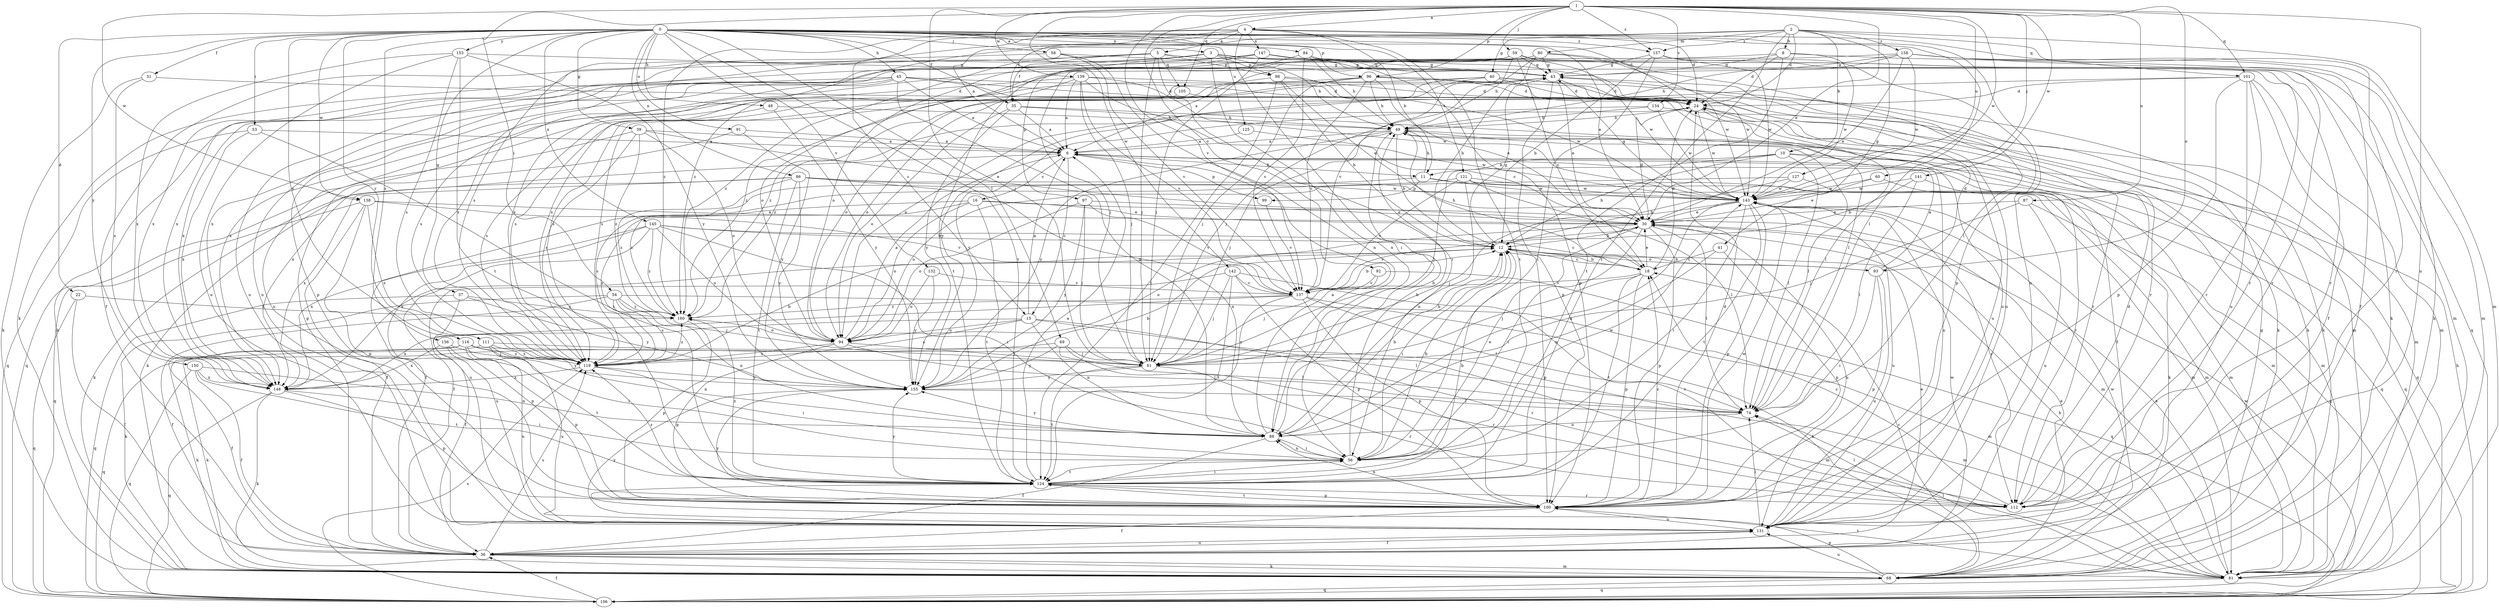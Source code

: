 strict digraph  {
0;
1;
2;
3;
4;
5;
6;
8;
10;
11;
12;
15;
16;
18;
22;
24;
30;
31;
35;
36;
37;
39;
40;
41;
43;
45;
48;
49;
53;
54;
56;
58;
59;
60;
61;
68;
69;
74;
80;
81;
84;
86;
87;
88;
91;
92;
93;
94;
96;
97;
98;
99;
100;
101;
105;
106;
111;
112;
116;
119;
121;
124;
125;
127;
131;
132;
134;
137;
138;
139;
141;
142;
143;
145;
147;
148;
150;
153;
155;
156;
157;
158;
160;
0 -> 3  [label=a];
0 -> 22  [label=d];
0 -> 24  [label=d];
0 -> 30  [label=e];
0 -> 31  [label=f];
0 -> 35  [label=f];
0 -> 37  [label=g];
0 -> 39  [label=g];
0 -> 45  [label=h];
0 -> 48  [label=h];
0 -> 53  [label=i];
0 -> 58  [label=j];
0 -> 69  [label=l];
0 -> 74  [label=l];
0 -> 84  [label=n];
0 -> 86  [label=n];
0 -> 91  [label=o];
0 -> 96  [label=p];
0 -> 101  [label=q];
0 -> 111  [label=r];
0 -> 116  [label=s];
0 -> 121  [label=t];
0 -> 124  [label=t];
0 -> 125  [label=u];
0 -> 132  [label=v];
0 -> 138  [label=w];
0 -> 145  [label=x];
0 -> 150  [label=y];
0 -> 153  [label=y];
0 -> 156  [label=z];
0 -> 157  [label=z];
1 -> 4  [label=a];
1 -> 30  [label=e];
1 -> 54  [label=i];
1 -> 59  [label=j];
1 -> 60  [label=j];
1 -> 61  [label=j];
1 -> 87  [label=n];
1 -> 92  [label=o];
1 -> 93  [label=o];
1 -> 96  [label=p];
1 -> 101  [label=q];
1 -> 105  [label=q];
1 -> 127  [label=u];
1 -> 131  [label=u];
1 -> 134  [label=v];
1 -> 137  [label=v];
1 -> 138  [label=w];
1 -> 139  [label=w];
1 -> 141  [label=w];
1 -> 142  [label=w];
1 -> 143  [label=w];
1 -> 157  [label=z];
2 -> 8  [label=b];
2 -> 10  [label=b];
2 -> 24  [label=d];
2 -> 40  [label=g];
2 -> 41  [label=g];
2 -> 80  [label=m];
2 -> 81  [label=m];
2 -> 112  [label=r];
2 -> 119  [label=s];
2 -> 124  [label=t];
2 -> 157  [label=z];
2 -> 158  [label=z];
2 -> 160  [label=z];
3 -> 43  [label=g];
3 -> 49  [label=h];
3 -> 68  [label=k];
3 -> 88  [label=n];
3 -> 97  [label=p];
3 -> 98  [label=p];
3 -> 112  [label=r];
3 -> 131  [label=u];
4 -> 5  [label=a];
4 -> 6  [label=a];
4 -> 11  [label=b];
4 -> 15  [label=c];
4 -> 24  [label=d];
4 -> 35  [label=f];
4 -> 56  [label=i];
4 -> 124  [label=t];
4 -> 131  [label=u];
4 -> 147  [label=x];
4 -> 160  [label=z];
5 -> 35  [label=f];
5 -> 56  [label=i];
5 -> 61  [label=j];
5 -> 98  [label=p];
5 -> 105  [label=q];
5 -> 112  [label=r];
5 -> 148  [label=x];
5 -> 160  [label=z];
6 -> 11  [label=b];
6 -> 15  [label=c];
6 -> 16  [label=c];
6 -> 68  [label=k];
6 -> 81  [label=m];
6 -> 99  [label=p];
6 -> 112  [label=r];
8 -> 24  [label=d];
8 -> 43  [label=g];
8 -> 106  [label=q];
8 -> 119  [label=s];
8 -> 124  [label=t];
8 -> 143  [label=w];
10 -> 11  [label=b];
10 -> 12  [label=b];
10 -> 61  [label=j];
10 -> 74  [label=l];
10 -> 81  [label=m];
10 -> 106  [label=q];
11 -> 49  [label=h];
11 -> 99  [label=p];
11 -> 106  [label=q];
11 -> 119  [label=s];
11 -> 143  [label=w];
12 -> 18  [label=c];
12 -> 43  [label=g];
12 -> 56  [label=i];
12 -> 93  [label=o];
12 -> 94  [label=o];
12 -> 100  [label=p];
15 -> 6  [label=a];
15 -> 74  [label=l];
15 -> 88  [label=n];
15 -> 94  [label=o];
15 -> 112  [label=r];
15 -> 119  [label=s];
15 -> 148  [label=x];
16 -> 30  [label=e];
16 -> 36  [label=f];
16 -> 81  [label=m];
16 -> 94  [label=o];
16 -> 119  [label=s];
16 -> 124  [label=t];
18 -> 12  [label=b];
18 -> 24  [label=d];
18 -> 30  [label=e];
18 -> 49  [label=h];
18 -> 61  [label=j];
18 -> 100  [label=p];
18 -> 124  [label=t];
18 -> 137  [label=v];
22 -> 36  [label=f];
22 -> 106  [label=q];
22 -> 160  [label=z];
24 -> 49  [label=h];
24 -> 74  [label=l];
24 -> 131  [label=u];
24 -> 143  [label=w];
24 -> 160  [label=z];
30 -> 12  [label=b];
30 -> 24  [label=d];
30 -> 56  [label=i];
30 -> 74  [label=l];
30 -> 100  [label=p];
30 -> 131  [label=u];
30 -> 137  [label=v];
30 -> 148  [label=x];
31 -> 24  [label=d];
31 -> 68  [label=k];
31 -> 148  [label=x];
35 -> 6  [label=a];
35 -> 49  [label=h];
35 -> 94  [label=o];
35 -> 112  [label=r];
35 -> 155  [label=y];
36 -> 30  [label=e];
36 -> 43  [label=g];
36 -> 68  [label=k];
36 -> 81  [label=m];
36 -> 119  [label=s];
36 -> 131  [label=u];
36 -> 143  [label=w];
37 -> 100  [label=p];
37 -> 106  [label=q];
37 -> 155  [label=y];
37 -> 160  [label=z];
39 -> 6  [label=a];
39 -> 30  [label=e];
39 -> 94  [label=o];
39 -> 106  [label=q];
39 -> 119  [label=s];
39 -> 160  [label=z];
40 -> 24  [label=d];
40 -> 68  [label=k];
40 -> 94  [label=o];
40 -> 112  [label=r];
40 -> 119  [label=s];
40 -> 155  [label=y];
41 -> 18  [label=c];
41 -> 88  [label=n];
41 -> 100  [label=p];
43 -> 24  [label=d];
43 -> 30  [label=e];
43 -> 61  [label=j];
43 -> 68  [label=k];
43 -> 100  [label=p];
43 -> 160  [label=z];
45 -> 6  [label=a];
45 -> 24  [label=d];
45 -> 68  [label=k];
45 -> 74  [label=l];
45 -> 81  [label=m];
45 -> 88  [label=n];
45 -> 100  [label=p];
45 -> 119  [label=s];
45 -> 148  [label=x];
48 -> 49  [label=h];
48 -> 119  [label=s];
48 -> 155  [label=y];
49 -> 6  [label=a];
49 -> 12  [label=b];
49 -> 36  [label=f];
49 -> 61  [label=j];
49 -> 74  [label=l];
49 -> 131  [label=u];
49 -> 155  [label=y];
53 -> 6  [label=a];
53 -> 106  [label=q];
53 -> 124  [label=t];
53 -> 148  [label=x];
54 -> 36  [label=f];
54 -> 61  [label=j];
54 -> 68  [label=k];
54 -> 81  [label=m];
54 -> 88  [label=n];
54 -> 119  [label=s];
54 -> 160  [label=z];
56 -> 12  [label=b];
56 -> 30  [label=e];
56 -> 49  [label=h];
56 -> 88  [label=n];
56 -> 124  [label=t];
56 -> 143  [label=w];
58 -> 36  [label=f];
58 -> 43  [label=g];
58 -> 88  [label=n];
58 -> 137  [label=v];
59 -> 18  [label=c];
59 -> 43  [label=g];
59 -> 49  [label=h];
59 -> 61  [label=j];
59 -> 68  [label=k];
59 -> 94  [label=o];
59 -> 131  [label=u];
59 -> 143  [label=w];
60 -> 30  [label=e];
60 -> 81  [label=m];
60 -> 143  [label=w];
61 -> 12  [label=b];
61 -> 112  [label=r];
61 -> 124  [label=t];
61 -> 155  [label=y];
68 -> 18  [label=c];
68 -> 30  [label=e];
68 -> 43  [label=g];
68 -> 100  [label=p];
68 -> 106  [label=q];
68 -> 131  [label=u];
68 -> 143  [label=w];
69 -> 61  [label=j];
69 -> 68  [label=k];
69 -> 74  [label=l];
69 -> 112  [label=r];
69 -> 155  [label=y];
74 -> 88  [label=n];
80 -> 6  [label=a];
80 -> 12  [label=b];
80 -> 43  [label=g];
80 -> 74  [label=l];
80 -> 137  [label=v];
80 -> 143  [label=w];
80 -> 148  [label=x];
81 -> 12  [label=b];
81 -> 30  [label=e];
81 -> 74  [label=l];
81 -> 106  [label=q];
81 -> 124  [label=t];
84 -> 43  [label=g];
84 -> 49  [label=h];
84 -> 81  [label=m];
84 -> 124  [label=t];
84 -> 137  [label=v];
86 -> 68  [label=k];
86 -> 81  [label=m];
86 -> 88  [label=n];
86 -> 124  [label=t];
86 -> 143  [label=w];
86 -> 148  [label=x];
86 -> 155  [label=y];
86 -> 160  [label=z];
87 -> 30  [label=e];
87 -> 61  [label=j];
87 -> 106  [label=q];
87 -> 131  [label=u];
88 -> 6  [label=a];
88 -> 12  [label=b];
88 -> 36  [label=f];
88 -> 49  [label=h];
88 -> 56  [label=i];
88 -> 155  [label=y];
91 -> 6  [label=a];
91 -> 148  [label=x];
91 -> 155  [label=y];
92 -> 61  [label=j];
92 -> 106  [label=q];
92 -> 137  [label=v];
93 -> 6  [label=a];
93 -> 12  [label=b];
93 -> 24  [label=d];
93 -> 56  [label=i];
93 -> 100  [label=p];
93 -> 131  [label=u];
94 -> 6  [label=a];
94 -> 61  [label=j];
94 -> 74  [label=l];
94 -> 100  [label=p];
94 -> 119  [label=s];
96 -> 24  [label=d];
96 -> 30  [label=e];
96 -> 49  [label=h];
96 -> 61  [label=j];
96 -> 68  [label=k];
96 -> 94  [label=o];
96 -> 131  [label=u];
96 -> 137  [label=v];
96 -> 148  [label=x];
97 -> 30  [label=e];
97 -> 61  [label=j];
97 -> 94  [label=o];
97 -> 137  [label=v];
97 -> 155  [label=y];
98 -> 12  [label=b];
98 -> 24  [label=d];
98 -> 30  [label=e];
98 -> 124  [label=t];
98 -> 143  [label=w];
98 -> 160  [label=z];
99 -> 137  [label=v];
100 -> 18  [label=c];
100 -> 24  [label=d];
100 -> 36  [label=f];
100 -> 88  [label=n];
100 -> 124  [label=t];
100 -> 131  [label=u];
100 -> 143  [label=w];
100 -> 155  [label=y];
101 -> 24  [label=d];
101 -> 36  [label=f];
101 -> 81  [label=m];
101 -> 94  [label=o];
101 -> 100  [label=p];
101 -> 112  [label=r];
101 -> 131  [label=u];
105 -> 119  [label=s];
105 -> 131  [label=u];
106 -> 36  [label=f];
106 -> 49  [label=h];
106 -> 119  [label=s];
106 -> 143  [label=w];
111 -> 81  [label=m];
111 -> 88  [label=n];
111 -> 106  [label=q];
111 -> 119  [label=s];
111 -> 131  [label=u];
112 -> 18  [label=c];
112 -> 24  [label=d];
112 -> 74  [label=l];
116 -> 36  [label=f];
116 -> 56  [label=i];
116 -> 68  [label=k];
116 -> 81  [label=m];
116 -> 119  [label=s];
116 -> 131  [label=u];
116 -> 155  [label=y];
119 -> 12  [label=b];
119 -> 56  [label=i];
119 -> 148  [label=x];
119 -> 155  [label=y];
119 -> 160  [label=z];
121 -> 74  [label=l];
121 -> 81  [label=m];
121 -> 88  [label=n];
121 -> 137  [label=v];
121 -> 143  [label=w];
121 -> 160  [label=z];
124 -> 6  [label=a];
124 -> 12  [label=b];
124 -> 56  [label=i];
124 -> 100  [label=p];
124 -> 112  [label=r];
124 -> 119  [label=s];
124 -> 155  [label=y];
124 -> 160  [label=z];
125 -> 6  [label=a];
125 -> 143  [label=w];
127 -> 12  [label=b];
127 -> 68  [label=k];
127 -> 94  [label=o];
127 -> 143  [label=w];
131 -> 36  [label=f];
131 -> 74  [label=l];
131 -> 155  [label=y];
132 -> 94  [label=o];
132 -> 137  [label=v];
132 -> 155  [label=y];
134 -> 49  [label=h];
134 -> 81  [label=m];
134 -> 143  [label=w];
134 -> 155  [label=y];
137 -> 12  [label=b];
137 -> 36  [label=f];
137 -> 68  [label=k];
137 -> 74  [label=l];
137 -> 100  [label=p];
137 -> 155  [label=y];
137 -> 160  [label=z];
138 -> 30  [label=e];
138 -> 36  [label=f];
138 -> 100  [label=p];
138 -> 106  [label=q];
138 -> 119  [label=s];
138 -> 137  [label=v];
139 -> 6  [label=a];
139 -> 18  [label=c];
139 -> 24  [label=d];
139 -> 61  [label=j];
139 -> 119  [label=s];
139 -> 131  [label=u];
139 -> 137  [label=v];
139 -> 143  [label=w];
141 -> 12  [label=b];
141 -> 74  [label=l];
141 -> 106  [label=q];
141 -> 143  [label=w];
142 -> 61  [label=j];
142 -> 100  [label=p];
142 -> 112  [label=r];
142 -> 124  [label=t];
142 -> 131  [label=u];
142 -> 137  [label=v];
143 -> 30  [label=e];
143 -> 43  [label=g];
143 -> 56  [label=i];
143 -> 61  [label=j];
143 -> 88  [label=n];
143 -> 100  [label=p];
143 -> 112  [label=r];
143 -> 124  [label=t];
143 -> 131  [label=u];
145 -> 12  [label=b];
145 -> 18  [label=c];
145 -> 36  [label=f];
145 -> 56  [label=i];
145 -> 94  [label=o];
145 -> 131  [label=u];
145 -> 148  [label=x];
145 -> 160  [label=z];
147 -> 43  [label=g];
147 -> 61  [label=j];
147 -> 94  [label=o];
147 -> 100  [label=p];
147 -> 112  [label=r];
147 -> 119  [label=s];
147 -> 143  [label=w];
147 -> 148  [label=x];
148 -> 56  [label=i];
148 -> 68  [label=k];
148 -> 100  [label=p];
148 -> 106  [label=q];
150 -> 36  [label=f];
150 -> 88  [label=n];
150 -> 106  [label=q];
150 -> 124  [label=t];
150 -> 148  [label=x];
153 -> 43  [label=g];
153 -> 119  [label=s];
153 -> 124  [label=t];
153 -> 131  [label=u];
153 -> 148  [label=x];
153 -> 155  [label=y];
155 -> 12  [label=b];
155 -> 74  [label=l];
156 -> 61  [label=j];
156 -> 100  [label=p];
156 -> 124  [label=t];
156 -> 148  [label=x];
157 -> 12  [label=b];
157 -> 43  [label=g];
157 -> 56  [label=i];
157 -> 100  [label=p];
157 -> 143  [label=w];
158 -> 30  [label=e];
158 -> 36  [label=f];
158 -> 43  [label=g];
158 -> 49  [label=h];
158 -> 68  [label=k];
158 -> 81  [label=m];
158 -> 119  [label=s];
158 -> 143  [label=w];
160 -> 94  [label=o];
160 -> 100  [label=p];
}
